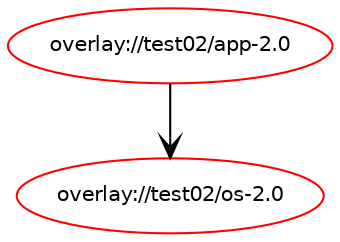 digraph prolog {

newrank=true;
concentrate=true;
compound=true;
graph [rankdir=TD];#, ranksep=2.5, nodesep=0.2];
edge  [arrowhead=vee];
node  [fontname=Helvetica,fontsize=10];

"overlay://test02/app-2.0" [color=red, href="../test02/app-2.0-depend.svg"];
"overlay://test02/app-2.0" -> "overlay://test02/os-2.0"
"overlay://test02/os-2.0" [color=red, href="../test02/os-2.0-depend.svg"];
}
